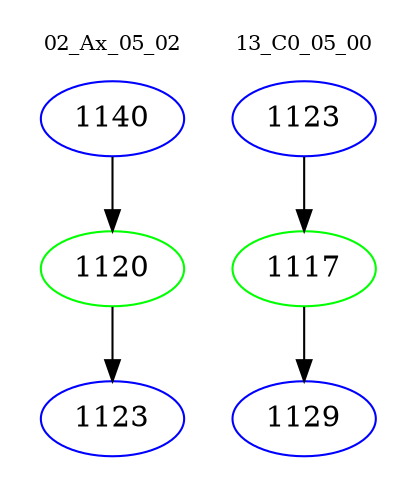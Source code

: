 digraph{
subgraph cluster_0 {
color = white
label = "02_Ax_05_02";
fontsize=10;
T0_1140 [label="1140", color="blue"]
T0_1140 -> T0_1120 [color="black"]
T0_1120 [label="1120", color="green"]
T0_1120 -> T0_1123 [color="black"]
T0_1123 [label="1123", color="blue"]
}
subgraph cluster_1 {
color = white
label = "13_C0_05_00";
fontsize=10;
T1_1123 [label="1123", color="blue"]
T1_1123 -> T1_1117 [color="black"]
T1_1117 [label="1117", color="green"]
T1_1117 -> T1_1129 [color="black"]
T1_1129 [label="1129", color="blue"]
}
}
